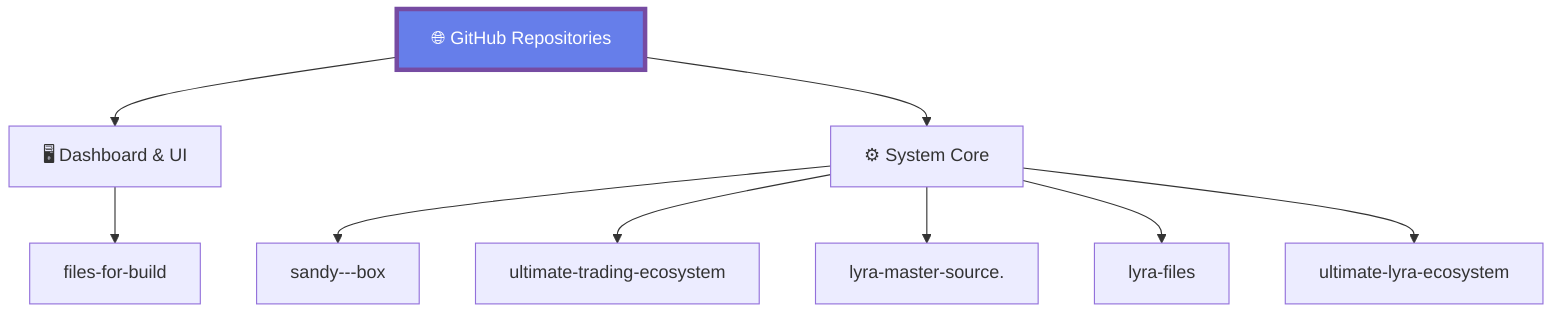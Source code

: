 graph TB
    GITHUB[🌐 GitHub Repositories]
    
    GITHUB --> DASHBOARD_UI[🖥️ Dashboard & UI]
    DASHBOARD_UI --> DASHBOARD_UI_R0[files-for-build]
    GITHUB --> SYSTEM_CORE[⚙️ System Core]
    SYSTEM_CORE --> SYSTEM_CORE_R0[sandy---box]
    SYSTEM_CORE --> SYSTEM_CORE_R1[ultimate-trading-ecosystem]
    SYSTEM_CORE --> SYSTEM_CORE_R2[lyra-master-source.]
    SYSTEM_CORE --> SYSTEM_CORE_R3[lyra-files]
    SYSTEM_CORE --> SYSTEM_CORE_R4[ultimate-lyra-ecosystem]

    style GITHUB fill:#667eea,stroke:#764ba2,stroke-width:4px,color:#fff